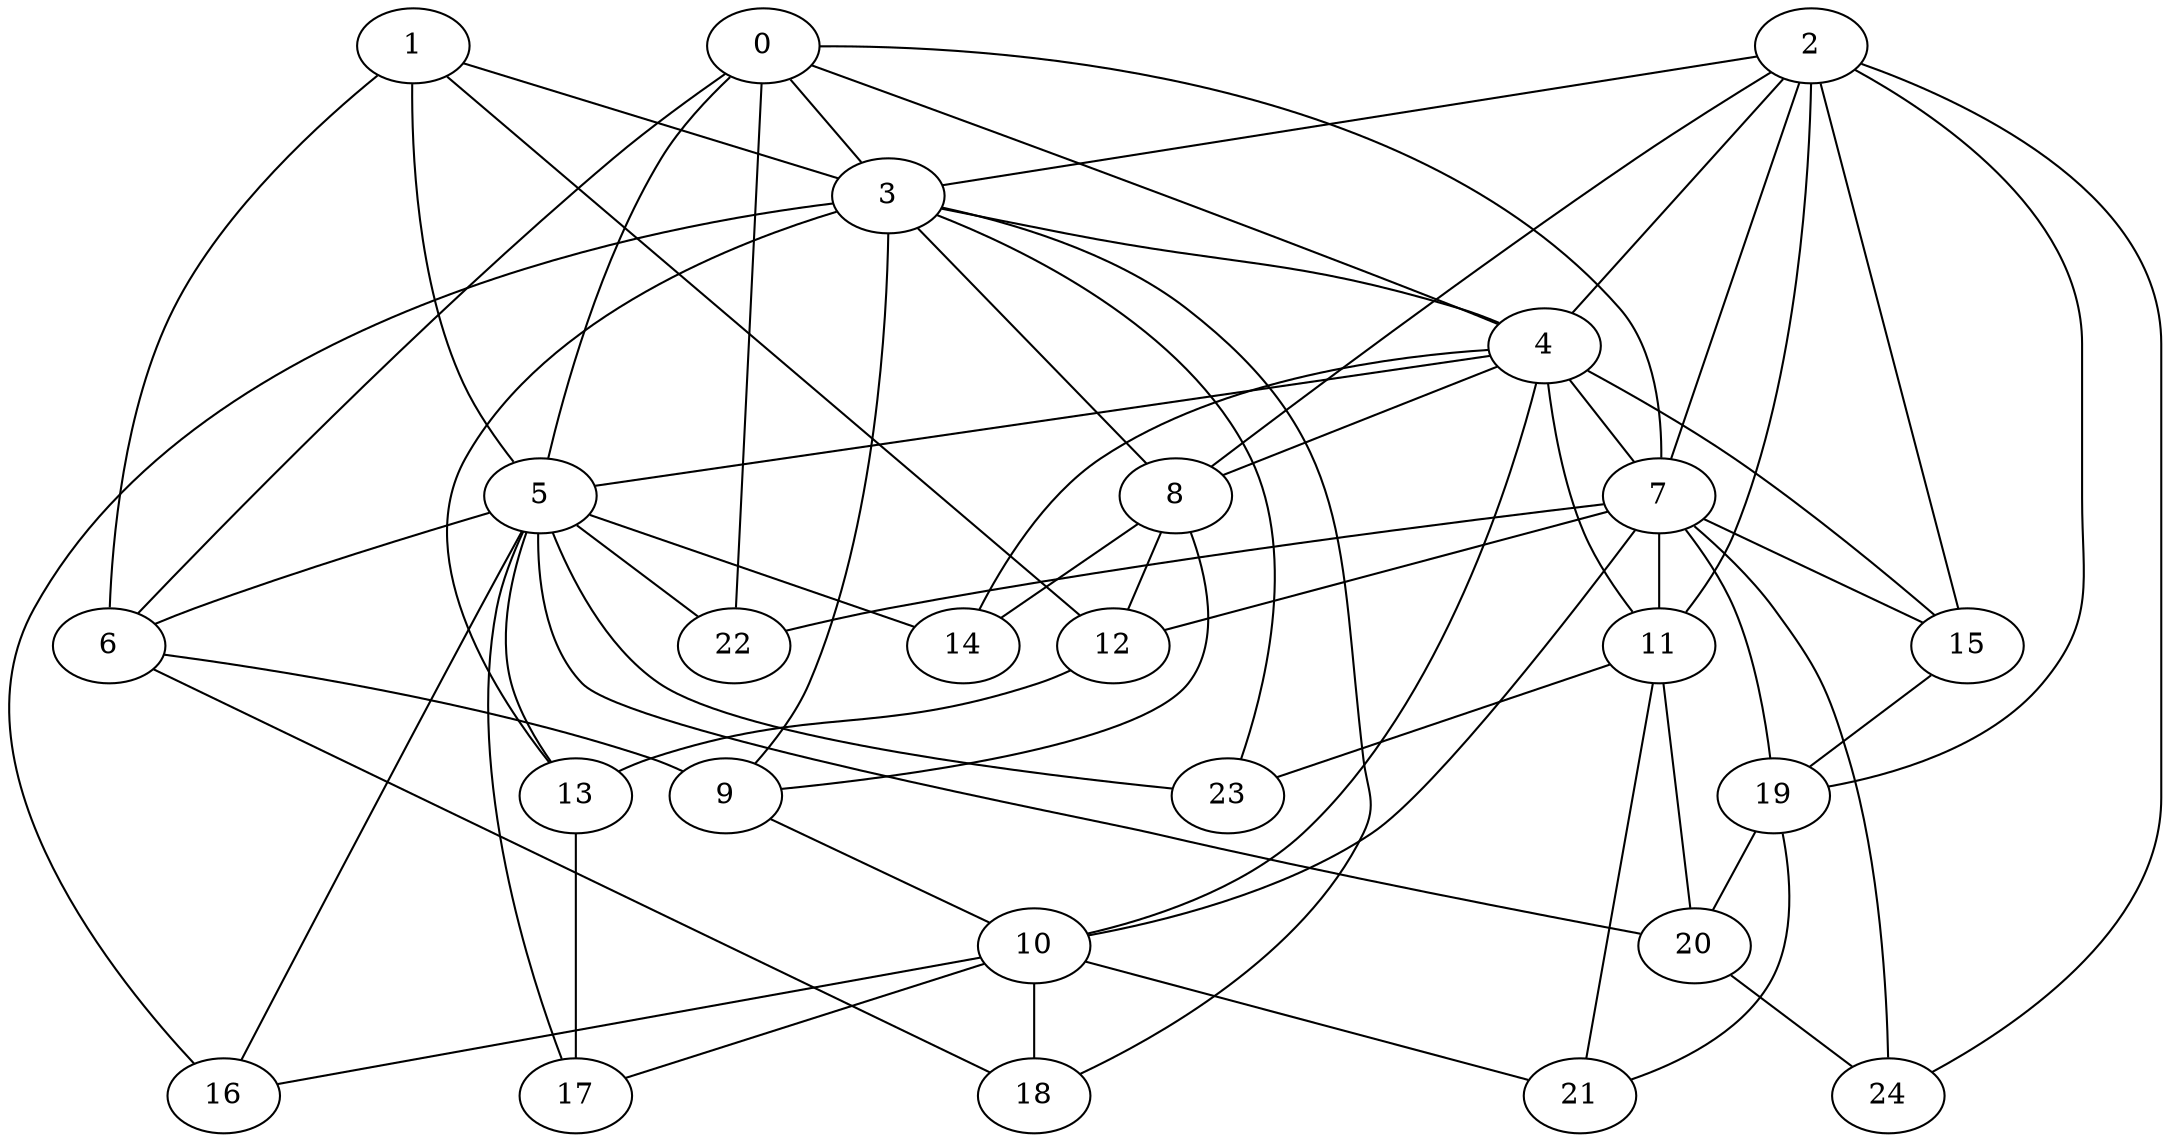 strict graph "barabasi_albert_graph(25,3)" {
0;
1;
2;
3;
4;
5;
6;
7;
8;
9;
10;
11;
12;
13;
14;
15;
16;
17;
18;
19;
20;
21;
22;
23;
24;
0 -- 3  [is_available=True, prob="1.0"];
0 -- 4  [is_available=True, prob="0.789879907028"];
0 -- 5  [is_available=True, prob="0.095054002542"];
0 -- 6  [is_available=True, prob="0.838602191902"];
0 -- 7  [is_available=True, prob="1.0"];
0 -- 22  [is_available=True, prob="0.850788763316"];
1 -- 3  [is_available=True, prob="0.219755216876"];
1 -- 12  [is_available=True, prob="1.0"];
1 -- 5  [is_available=True, prob="0.437895320709"];
1 -- 6  [is_available=True, prob="0.0463576171832"];
2 -- 3  [is_available=True, prob="0.323632066969"];
2 -- 4  [is_available=True, prob="0.639595394223"];
2 -- 7  [is_available=True, prob="1.0"];
2 -- 8  [is_available=True, prob="1.0"];
2 -- 11  [is_available=True, prob="0.613628289947"];
2 -- 15  [is_available=True, prob="0.653329552025"];
2 -- 19  [is_available=True, prob="0.931371533233"];
2 -- 24  [is_available=True, prob="0.413781699352"];
3 -- 4  [is_available=True, prob="0.691658662852"];
3 -- 8  [is_available=True, prob="0.02527626223"];
3 -- 9  [is_available=True, prob="0.541143243602"];
3 -- 13  [is_available=True, prob="0.318865002495"];
3 -- 16  [is_available=True, prob="0.834330089437"];
3 -- 18  [is_available=True, prob="1.0"];
3 -- 23  [is_available=True, prob="0.625144685989"];
4 -- 5  [is_available=True, prob="0.491393051723"];
4 -- 7  [is_available=True, prob="1.0"];
4 -- 8  [is_available=True, prob="0.664279068033"];
4 -- 10  [is_available=True, prob="0.596490219492"];
4 -- 11  [is_available=True, prob="1.0"];
4 -- 14  [is_available=True, prob="0.126973677191"];
4 -- 15  [is_available=True, prob="0.410599956833"];
5 -- 6  [is_available=True, prob="1.0"];
5 -- 13  [is_available=True, prob="1.0"];
5 -- 14  [is_available=True, prob="0.652753660451"];
5 -- 16  [is_available=True, prob="0.421516717924"];
5 -- 17  [is_available=True, prob="1.0"];
5 -- 20  [is_available=True, prob="0.0209314410231"];
5 -- 22  [is_available=True, prob="0.413008511232"];
5 -- 23  [is_available=True, prob="0.586757282767"];
6 -- 18  [is_available=True, prob="0.736411794235"];
6 -- 9  [is_available=True, prob="1.0"];
7 -- 10  [is_available=True, prob="0.858198249745"];
7 -- 11  [is_available=True, prob="1.0"];
7 -- 12  [is_available=True, prob="0.840365384819"];
7 -- 15  [is_available=True, prob="0.642875200587"];
7 -- 19  [is_available=True, prob="1.0"];
7 -- 22  [is_available=True, prob="0.74167863273"];
7 -- 24  [is_available=True, prob="0.64225439469"];
8 -- 9  [is_available=True, prob="0.708507452101"];
8 -- 12  [is_available=True, prob="0.715865475418"];
8 -- 14  [is_available=True, prob="0.654534026833"];
9 -- 10  [is_available=True, prob="0.994310273467"];
10 -- 16  [is_available=True, prob="0.294104593952"];
10 -- 17  [is_available=True, prob="0.479385900012"];
10 -- 18  [is_available=True, prob="0.196665058343"];
10 -- 21  [is_available=True, prob="0.713674058446"];
11 -- 20  [is_available=True, prob="0.66572352158"];
11 -- 21  [is_available=True, prob="0.384421989264"];
11 -- 23  [is_available=True, prob="1.0"];
12 -- 13  [is_available=True, prob="0.941141837309"];
13 -- 17  [is_available=True, prob="0.656055641514"];
15 -- 19  [is_available=True, prob="0.105119289094"];
19 -- 20  [is_available=True, prob="0.349704230332"];
19 -- 21  [is_available=True, prob="0.0201059896674"];
20 -- 24  [is_available=True, prob="0.879740550059"];
}
